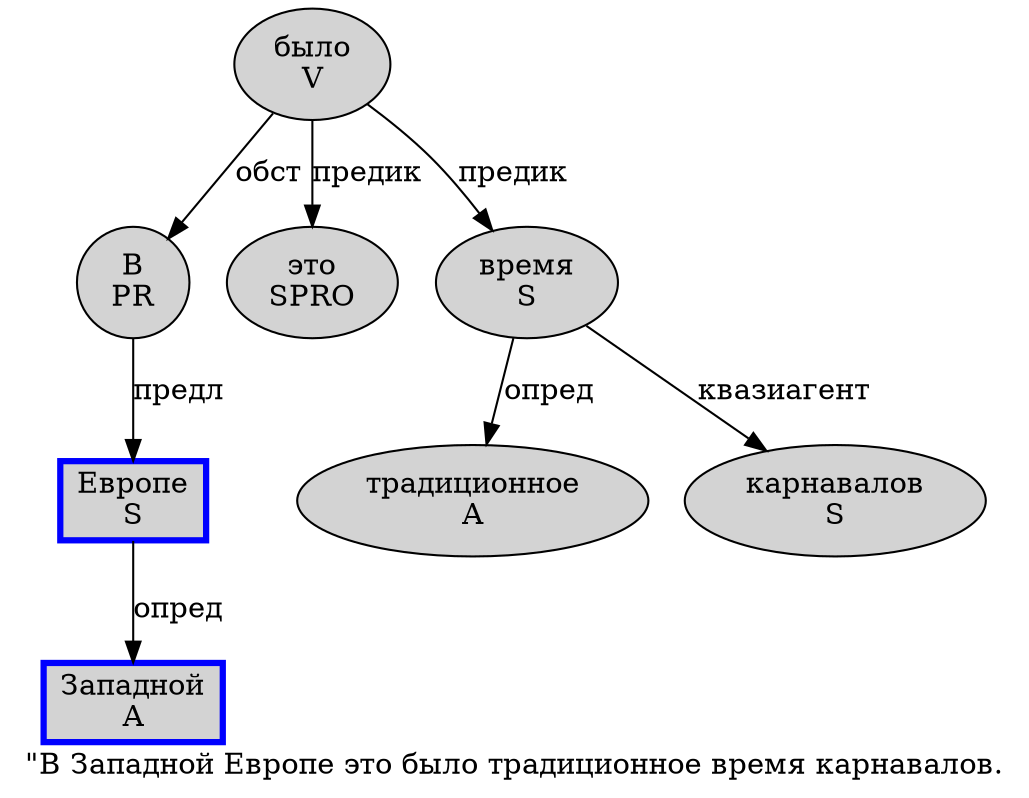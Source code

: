 digraph SENTENCE_729 {
	graph [label="\"В Западной Европе это было традиционное время карнавалов."]
	node [style=filled]
		1 [label="В
PR" color="" fillcolor=lightgray penwidth=1 shape=ellipse]
		2 [label="Западной
A" color=blue fillcolor=lightgray penwidth=3 shape=box]
		3 [label="Европе
S" color=blue fillcolor=lightgray penwidth=3 shape=box]
		4 [label="это
SPRO" color="" fillcolor=lightgray penwidth=1 shape=ellipse]
		5 [label="было
V" color="" fillcolor=lightgray penwidth=1 shape=ellipse]
		6 [label="традиционное
A" color="" fillcolor=lightgray penwidth=1 shape=ellipse]
		7 [label="время
S" color="" fillcolor=lightgray penwidth=1 shape=ellipse]
		8 [label="карнавалов
S" color="" fillcolor=lightgray penwidth=1 shape=ellipse]
			5 -> 1 [label="обст"]
			5 -> 4 [label="предик"]
			5 -> 7 [label="предик"]
			7 -> 6 [label="опред"]
			7 -> 8 [label="квазиагент"]
			3 -> 2 [label="опред"]
			1 -> 3 [label="предл"]
}